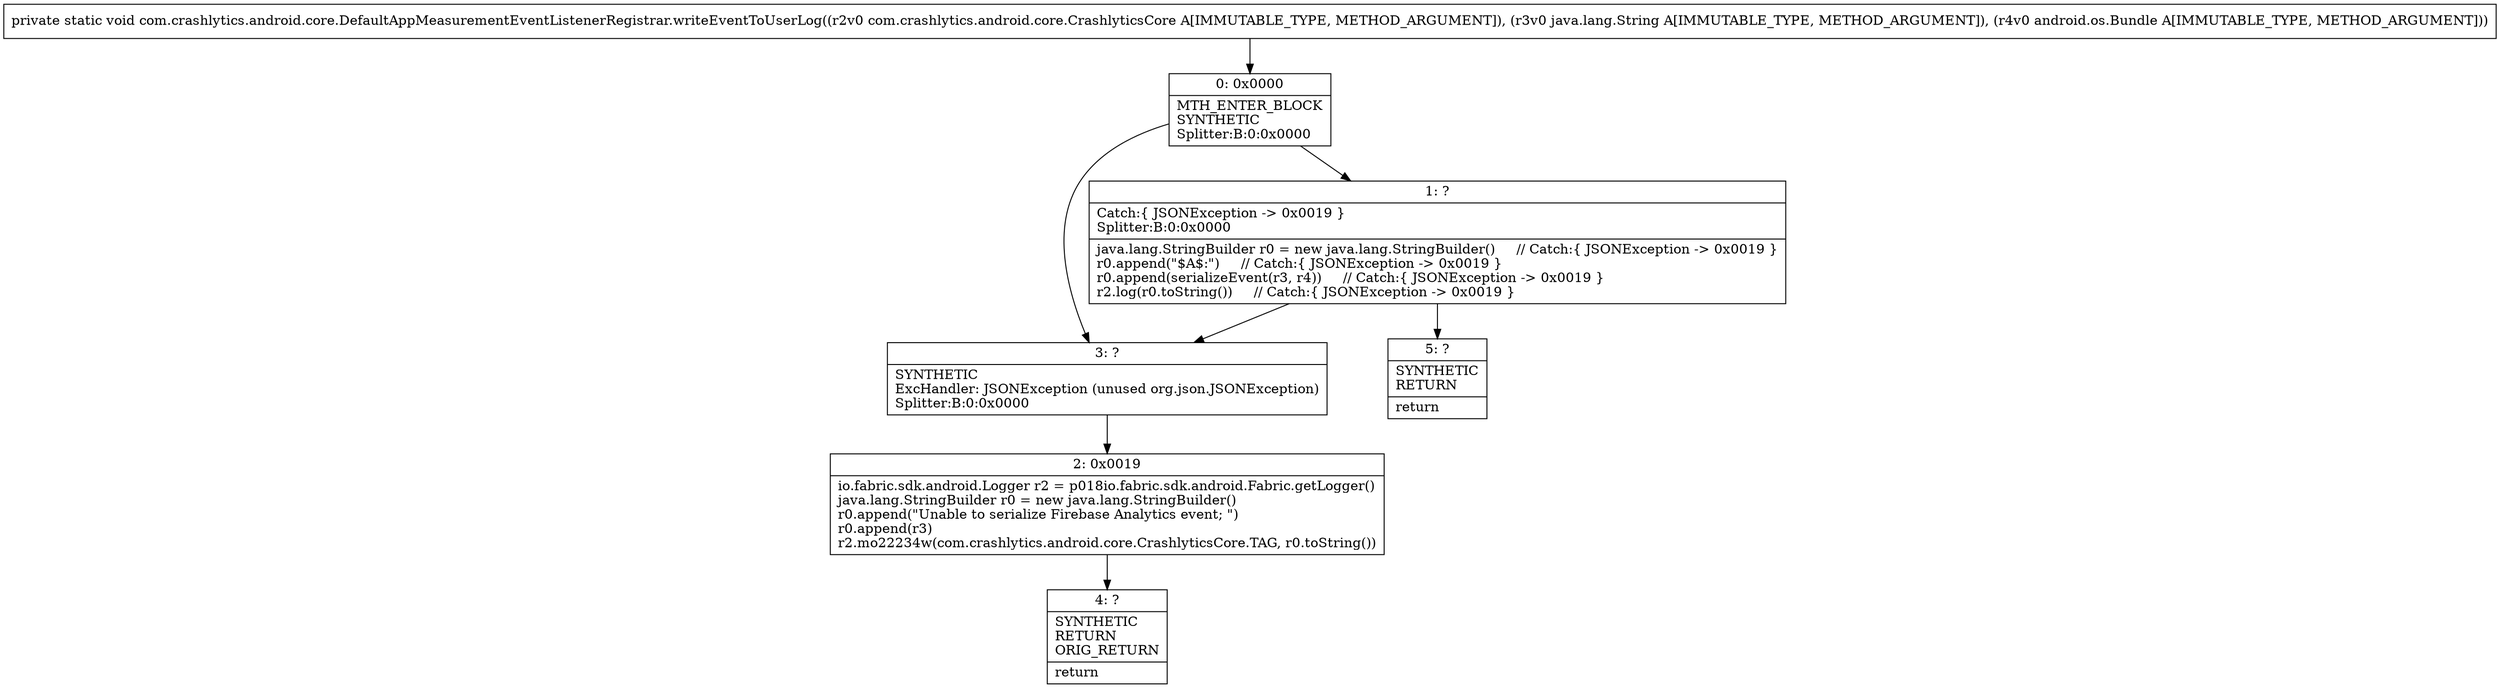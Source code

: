 digraph "CFG forcom.crashlytics.android.core.DefaultAppMeasurementEventListenerRegistrar.writeEventToUserLog(Lcom\/crashlytics\/android\/core\/CrashlyticsCore;Ljava\/lang\/String;Landroid\/os\/Bundle;)V" {
Node_0 [shape=record,label="{0\:\ 0x0000|MTH_ENTER_BLOCK\lSYNTHETIC\lSplitter:B:0:0x0000\l}"];
Node_1 [shape=record,label="{1\:\ ?|Catch:\{ JSONException \-\> 0x0019 \}\lSplitter:B:0:0x0000\l|java.lang.StringBuilder r0 = new java.lang.StringBuilder()     \/\/ Catch:\{ JSONException \-\> 0x0019 \}\lr0.append(\"$A$:\")     \/\/ Catch:\{ JSONException \-\> 0x0019 \}\lr0.append(serializeEvent(r3, r4))     \/\/ Catch:\{ JSONException \-\> 0x0019 \}\lr2.log(r0.toString())     \/\/ Catch:\{ JSONException \-\> 0x0019 \}\l}"];
Node_2 [shape=record,label="{2\:\ 0x0019|io.fabric.sdk.android.Logger r2 = p018io.fabric.sdk.android.Fabric.getLogger()\ljava.lang.StringBuilder r0 = new java.lang.StringBuilder()\lr0.append(\"Unable to serialize Firebase Analytics event; \")\lr0.append(r3)\lr2.mo22234w(com.crashlytics.android.core.CrashlyticsCore.TAG, r0.toString())\l}"];
Node_3 [shape=record,label="{3\:\ ?|SYNTHETIC\lExcHandler: JSONException (unused org.json.JSONException)\lSplitter:B:0:0x0000\l}"];
Node_4 [shape=record,label="{4\:\ ?|SYNTHETIC\lRETURN\lORIG_RETURN\l|return\l}"];
Node_5 [shape=record,label="{5\:\ ?|SYNTHETIC\lRETURN\l|return\l}"];
MethodNode[shape=record,label="{private static void com.crashlytics.android.core.DefaultAppMeasurementEventListenerRegistrar.writeEventToUserLog((r2v0 com.crashlytics.android.core.CrashlyticsCore A[IMMUTABLE_TYPE, METHOD_ARGUMENT]), (r3v0 java.lang.String A[IMMUTABLE_TYPE, METHOD_ARGUMENT]), (r4v0 android.os.Bundle A[IMMUTABLE_TYPE, METHOD_ARGUMENT])) }"];
MethodNode -> Node_0;
Node_0 -> Node_1;
Node_0 -> Node_3;
Node_1 -> Node_3;
Node_1 -> Node_5;
Node_2 -> Node_4;
Node_3 -> Node_2;
}

